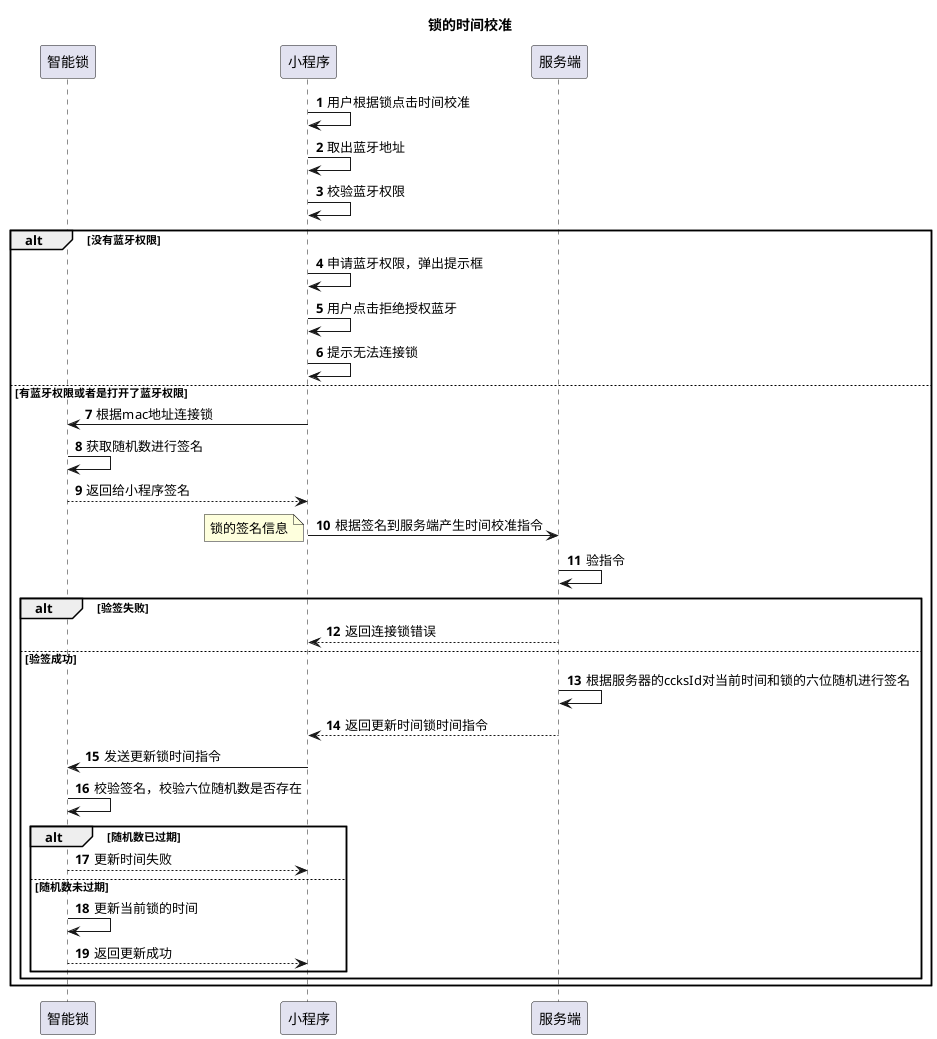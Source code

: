 @startuml
title:锁的时间校准
autonumber
participant 智能锁
participant 小程序
participant 服务端
小程序->小程序:用户根据锁点击时间校准
小程序->小程序:取出蓝牙地址
小程序->小程序:校验蓝牙权限
alt 没有蓝牙权限
小程序->小程序:申请蓝牙权限，弹出提示框
小程序->小程序:用户点击拒绝授权蓝牙
小程序->小程序:提示无法连接锁
else 有蓝牙权限或者是打开了蓝牙权限
小程序->智能锁:根据mac地址连接锁
智能锁->智能锁:获取随机数进行签名
智能锁-->小程序:返回给小程序签名
小程序->服务端:根据签名到服务端产生时间校准指令
note left:锁的签名信息
服务端->服务端: 验指令
alt 验签失败
服务端-->小程序:返回连接锁错误
else 验签成功
服务端->服务端:根据服务器的ccksId对当前时间和锁的六位随机进行签名
服务端-->小程序:返回更新时间锁时间指令
小程序->智能锁:发送更新锁时间指令
智能锁->智能锁:校验签名，校验六位随机数是否存在
alt 随机数已过期
智能锁-->小程序:更新时间失败
else 随机数未过期
智能锁->智能锁:更新当前锁的时间
智能锁-->小程序:返回更新成功
end
end
end
@enduml